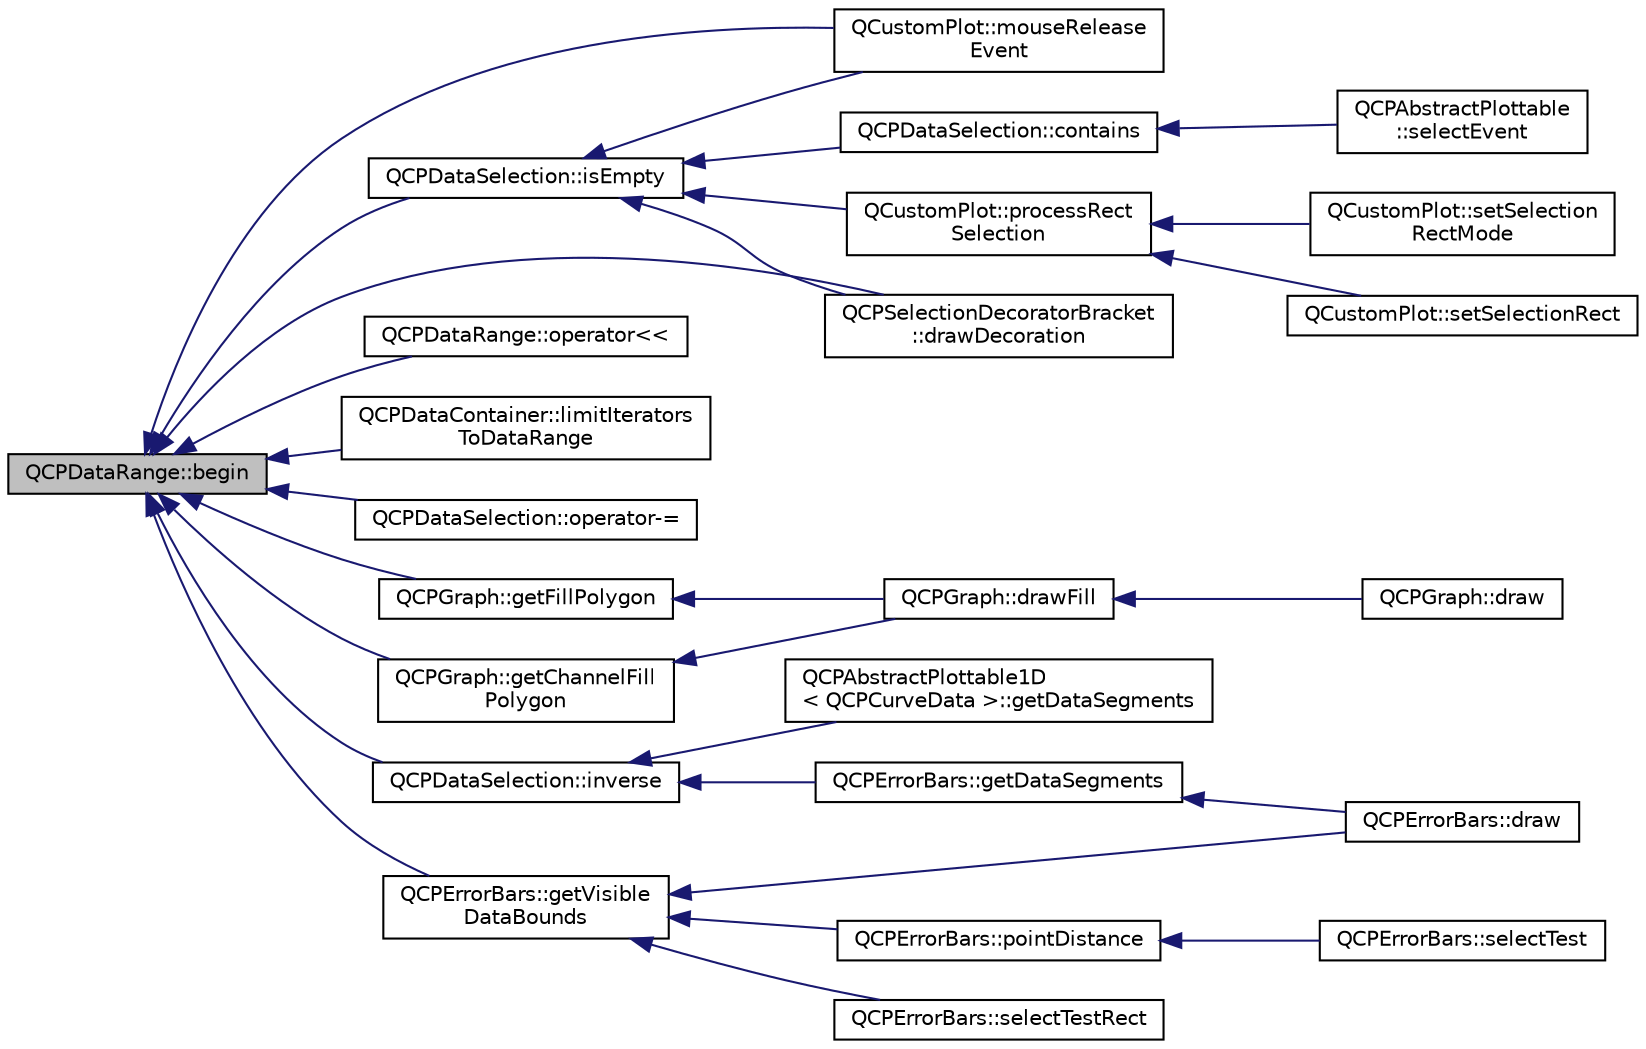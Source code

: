digraph "QCPDataRange::begin"
{
  edge [fontname="Helvetica",fontsize="10",labelfontname="Helvetica",labelfontsize="10"];
  node [fontname="Helvetica",fontsize="10",shape=record];
  rankdir="LR";
  Node29 [label="QCPDataRange::begin",height=0.2,width=0.4,color="black", fillcolor="grey75", style="filled", fontcolor="black"];
  Node29 -> Node30 [dir="back",color="midnightblue",fontsize="10",style="solid",fontname="Helvetica"];
  Node30 [label="QCPDataSelection::isEmpty",height=0.2,width=0.4,color="black", fillcolor="white", style="filled",URL="$class_q_c_p_data_selection.html#a7f7526b475998dc0c3d6c376b24736c9"];
  Node30 -> Node31 [dir="back",color="midnightblue",fontsize="10",style="solid",fontname="Helvetica"];
  Node31 [label="QCPDataSelection::contains",height=0.2,width=0.4,color="black", fillcolor="white", style="filled",URL="$class_q_c_p_data_selection.html#ab1ad3d5bbb55749c3f7ab1e45429c932"];
  Node31 -> Node32 [dir="back",color="midnightblue",fontsize="10",style="solid",fontname="Helvetica"];
  Node32 [label="QCPAbstractPlottable\l::selectEvent",height=0.2,width=0.4,color="black", fillcolor="white", style="filled",URL="$class_q_c_p_abstract_plottable.html#a2d488568cf16600dd81fa23d7d439829"];
  Node30 -> Node33 [dir="back",color="midnightblue",fontsize="10",style="solid",fontname="Helvetica"];
  Node33 [label="QCustomPlot::mouseRelease\lEvent",height=0.2,width=0.4,color="black", fillcolor="white", style="filled",URL="$class_q_custom_plot.html#adc24846f52199e5a9bc35c387a6ce68d"];
  Node30 -> Node34 [dir="back",color="midnightblue",fontsize="10",style="solid",fontname="Helvetica"];
  Node34 [label="QCustomPlot::processRect\lSelection",height=0.2,width=0.4,color="black", fillcolor="white", style="filled",URL="$class_q_custom_plot.html#ac10849411e1d0e858ea7f29c8ade364c"];
  Node34 -> Node35 [dir="back",color="midnightblue",fontsize="10",style="solid",fontname="Helvetica"];
  Node35 [label="QCustomPlot::setSelection\lRectMode",height=0.2,width=0.4,color="black", fillcolor="white", style="filled",URL="$class_q_custom_plot.html#a810ef958ebe84db661c7288b526c0deb"];
  Node34 -> Node36 [dir="back",color="midnightblue",fontsize="10",style="solid",fontname="Helvetica"];
  Node36 [label="QCustomPlot::setSelectionRect",height=0.2,width=0.4,color="black", fillcolor="white", style="filled",URL="$class_q_custom_plot.html#a0c09f96df15faa4799ad7051bb16cf33"];
  Node30 -> Node37 [dir="back",color="midnightblue",fontsize="10",style="solid",fontname="Helvetica"];
  Node37 [label="QCPSelectionDecoratorBracket\l::drawDecoration",height=0.2,width=0.4,color="black", fillcolor="white", style="filled",URL="$class_q_c_p_selection_decorator_bracket.html#a9ebe2e729b5012c0a995d788f87fac22"];
  Node29 -> Node38 [dir="back",color="midnightblue",fontsize="10",style="solid",fontname="Helvetica"];
  Node38 [label="QCPDataRange::operator\<\<",height=0.2,width=0.4,color="black", fillcolor="white", style="filled",URL="$class_q_c_p_data_range.html#a486dd7af8a090ed069672e3510e6a082"];
  Node29 -> Node39 [dir="back",color="midnightblue",fontsize="10",style="solid",fontname="Helvetica"];
  Node39 [label="QCPDataContainer::limitIterators\lToDataRange",height=0.2,width=0.4,color="black", fillcolor="white", style="filled",URL="$class_q_c_p_data_container.html#aa1b36f5ae86a5a5a0b92141d3a0945c4"];
  Node29 -> Node40 [dir="back",color="midnightblue",fontsize="10",style="solid",fontname="Helvetica"];
  Node40 [label="QCPDataSelection::operator-=",height=0.2,width=0.4,color="black", fillcolor="white", style="filled",URL="$class_q_c_p_data_selection.html#a8d18b20d20dde737eefc10967e31cf73"];
  Node29 -> Node41 [dir="back",color="midnightblue",fontsize="10",style="solid",fontname="Helvetica"];
  Node41 [label="QCPDataSelection::inverse",height=0.2,width=0.4,color="black", fillcolor="white", style="filled",URL="$class_q_c_p_data_selection.html#ae8097f4e4ffee7b1b5df27c93eb365db"];
  Node41 -> Node42 [dir="back",color="midnightblue",fontsize="10",style="solid",fontname="Helvetica"];
  Node42 [label="QCPAbstractPlottable1D\l\< QCPCurveData \>::getDataSegments",height=0.2,width=0.4,color="black", fillcolor="white", style="filled",URL="$class_q_c_p_abstract_plottable1_d.html#ae890e62ce403c54f575c73b9529f1af8"];
  Node41 -> Node43 [dir="back",color="midnightblue",fontsize="10",style="solid",fontname="Helvetica"];
  Node43 [label="QCPErrorBars::getDataSegments",height=0.2,width=0.4,color="black", fillcolor="white", style="filled",URL="$class_q_c_p_error_bars.html#a243e0bb2563fc2e9f08efd77e7175abf"];
  Node43 -> Node44 [dir="back",color="midnightblue",fontsize="10",style="solid",fontname="Helvetica"];
  Node44 [label="QCPErrorBars::draw",height=0.2,width=0.4,color="black", fillcolor="white", style="filled",URL="$class_q_c_p_error_bars.html#a801e85931372abf2a1034bfb2eac5cd2"];
  Node29 -> Node33 [dir="back",color="midnightblue",fontsize="10",style="solid",fontname="Helvetica"];
  Node29 -> Node37 [dir="back",color="midnightblue",fontsize="10",style="solid",fontname="Helvetica"];
  Node29 -> Node45 [dir="back",color="midnightblue",fontsize="10",style="solid",fontname="Helvetica"];
  Node45 [label="QCPGraph::getFillPolygon",height=0.2,width=0.4,color="black", fillcolor="white", style="filled",URL="$class_q_c_p_graph.html#af73d5fe97cde966785bfd67201e44391"];
  Node45 -> Node46 [dir="back",color="midnightblue",fontsize="10",style="solid",fontname="Helvetica"];
  Node46 [label="QCPGraph::drawFill",height=0.2,width=0.4,color="black", fillcolor="white", style="filled",URL="$class_q_c_p_graph.html#a67c5ea573f604efd8bf121a0b7a380d1"];
  Node46 -> Node47 [dir="back",color="midnightblue",fontsize="10",style="solid",fontname="Helvetica"];
  Node47 [label="QCPGraph::draw",height=0.2,width=0.4,color="black", fillcolor="white", style="filled",URL="$class_q_c_p_graph.html#a2b0849598f06e834b43ce18cd13bcdc3"];
  Node29 -> Node48 [dir="back",color="midnightblue",fontsize="10",style="solid",fontname="Helvetica"];
  Node48 [label="QCPGraph::getChannelFill\lPolygon",height=0.2,width=0.4,color="black", fillcolor="white", style="filled",URL="$class_q_c_p_graph.html#a9a5bdd5cb695d95d3eea80cfe96c5118"];
  Node48 -> Node46 [dir="back",color="midnightblue",fontsize="10",style="solid",fontname="Helvetica"];
  Node29 -> Node49 [dir="back",color="midnightblue",fontsize="10",style="solid",fontname="Helvetica"];
  Node49 [label="QCPErrorBars::getVisible\lDataBounds",height=0.2,width=0.4,color="black", fillcolor="white", style="filled",URL="$class_q_c_p_error_bars.html#aac9ffa98815035d300b2e9a67495ba4c"];
  Node49 -> Node50 [dir="back",color="midnightblue",fontsize="10",style="solid",fontname="Helvetica"];
  Node50 [label="QCPErrorBars::selectTestRect",height=0.2,width=0.4,color="black", fillcolor="white", style="filled",URL="$class_q_c_p_error_bars.html#ad7c727736599dfb173f0952082e1a5b6"];
  Node49 -> Node44 [dir="back",color="midnightblue",fontsize="10",style="solid",fontname="Helvetica"];
  Node49 -> Node51 [dir="back",color="midnightblue",fontsize="10",style="solid",fontname="Helvetica"];
  Node51 [label="QCPErrorBars::pointDistance",height=0.2,width=0.4,color="black", fillcolor="white", style="filled",URL="$class_q_c_p_error_bars.html#a8e904076bad643f43af28b95f21c1b88"];
  Node51 -> Node52 [dir="back",color="midnightblue",fontsize="10",style="solid",fontname="Helvetica"];
  Node52 [label="QCPErrorBars::selectTest",height=0.2,width=0.4,color="black", fillcolor="white", style="filled",URL="$class_q_c_p_error_bars.html#ac1b6675ef43e32547a3cbcf7b7ac46ed"];
}

